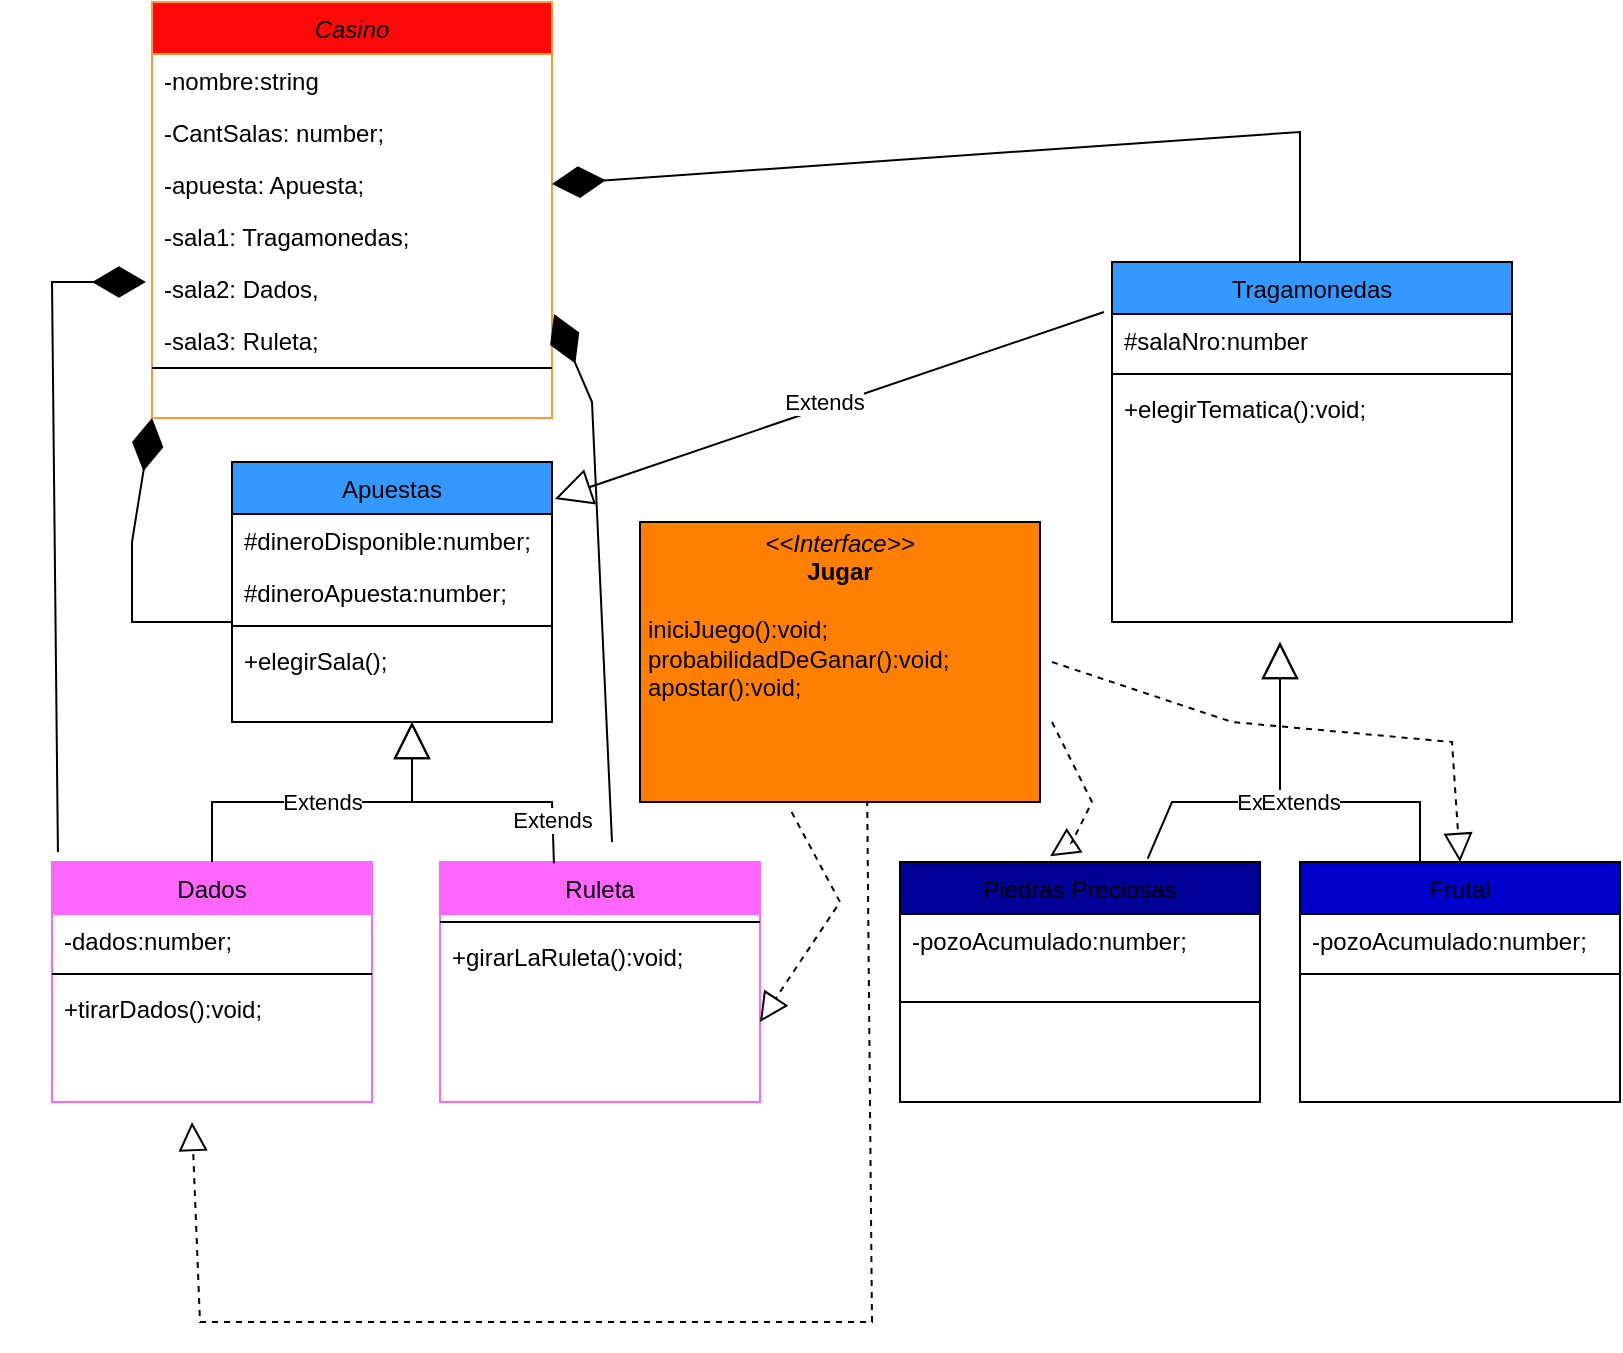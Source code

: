<mxfile>
    <diagram id="C5RBs43oDa-KdzZeNtuy" name="Page-1">
        <mxGraphModel dx="1750" dy="469" grid="1" gridSize="10" guides="1" tooltips="1" connect="1" arrows="1" fold="1" page="1" pageScale="1" pageWidth="827" pageHeight="1169" math="0" shadow="0">
            <root>
                <mxCell id="WIyWlLk6GJQsqaUBKTNV-0"/>
                <mxCell id="WIyWlLk6GJQsqaUBKTNV-1" parent="WIyWlLk6GJQsqaUBKTNV-0"/>
                <mxCell id="zkfFHV4jXpPFQw0GAbJ--0" value="Casino" style="swimlane;fontStyle=2;align=center;verticalAlign=top;childLayout=stackLayout;horizontal=1;startSize=26;horizontalStack=0;resizeParent=1;resizeLast=0;collapsible=1;marginBottom=0;rounded=0;shadow=0;strokeWidth=1;fillColor=#FF0808;strokeColor=#FF9933;" parent="WIyWlLk6GJQsqaUBKTNV-1" vertex="1">
                    <mxGeometry x="70" y="40" width="200" height="208" as="geometry">
                        <mxRectangle x="70" y="40" width="160" height="26" as="alternateBounds"/>
                    </mxGeometry>
                </mxCell>
                <mxCell id="zkfFHV4jXpPFQw0GAbJ--1" value="-nombre:string" style="text;align=left;verticalAlign=top;spacingLeft=4;spacingRight=4;overflow=hidden;rotatable=0;points=[[0,0.5],[1,0.5]];portConstraint=eastwest;" parent="zkfFHV4jXpPFQw0GAbJ--0" vertex="1">
                    <mxGeometry y="26" width="200" height="26" as="geometry"/>
                </mxCell>
                <mxCell id="8" value="-CantSalas: number;" style="text;align=left;verticalAlign=top;spacingLeft=4;spacingRight=4;overflow=hidden;rotatable=0;points=[[0,0.5],[1,0.5]];portConstraint=eastwest;rounded=0;shadow=0;html=0;" parent="zkfFHV4jXpPFQw0GAbJ--0" vertex="1">
                    <mxGeometry y="52" width="200" height="26" as="geometry"/>
                </mxCell>
                <mxCell id="zkfFHV4jXpPFQw0GAbJ--2" value="-apuesta: Apuesta;" style="text;align=left;verticalAlign=top;spacingLeft=4;spacingRight=4;overflow=hidden;rotatable=0;points=[[0,0.5],[1,0.5]];portConstraint=eastwest;rounded=0;shadow=0;html=0;" parent="zkfFHV4jXpPFQw0GAbJ--0" vertex="1">
                    <mxGeometry y="78" width="200" height="26" as="geometry"/>
                </mxCell>
                <mxCell id="zkfFHV4jXpPFQw0GAbJ--3" value="-sala1: Tragamonedas;" style="text;align=left;verticalAlign=top;spacingLeft=4;spacingRight=4;overflow=hidden;rotatable=0;points=[[0,0.5],[1,0.5]];portConstraint=eastwest;rounded=0;shadow=0;html=0;" parent="zkfFHV4jXpPFQw0GAbJ--0" vertex="1">
                    <mxGeometry y="104" width="200" height="26" as="geometry"/>
                </mxCell>
                <mxCell id="zkfFHV4jXpPFQw0GAbJ--5" value="-sala2: Dados," style="text;align=left;verticalAlign=top;spacingLeft=4;spacingRight=4;overflow=hidden;rotatable=0;points=[[0,0.5],[1,0.5]];portConstraint=eastwest;" parent="zkfFHV4jXpPFQw0GAbJ--0" vertex="1">
                    <mxGeometry y="130" width="200" height="26" as="geometry"/>
                </mxCell>
                <mxCell id="oigaB5cfAYWcg9_LqyY1-0" value="-sala3: Ruleta;" style="text;align=left;verticalAlign=top;spacingLeft=4;spacingRight=4;overflow=hidden;rotatable=0;points=[[0,0.5],[1,0.5]];portConstraint=eastwest;" parent="zkfFHV4jXpPFQw0GAbJ--0" vertex="1">
                    <mxGeometry y="156" width="200" height="26" as="geometry"/>
                </mxCell>
                <mxCell id="zkfFHV4jXpPFQw0GAbJ--4" value="" style="line;html=1;strokeWidth=1;align=left;verticalAlign=middle;spacingTop=-1;spacingLeft=3;spacingRight=3;rotatable=0;labelPosition=right;points=[];portConstraint=eastwest;" parent="zkfFHV4jXpPFQw0GAbJ--0" vertex="1">
                    <mxGeometry y="182" width="200" height="2" as="geometry"/>
                </mxCell>
                <mxCell id="5PvWQF0tI-Q7hDr4Qzv_-9" style="edgeStyle=orthogonalEdgeStyle;rounded=0;orthogonalLoop=1;jettySize=auto;html=1;exitX=0.25;exitY=0;exitDx=0;exitDy=0;" parent="WIyWlLk6GJQsqaUBKTNV-1" source="zkfFHV4jXpPFQw0GAbJ--6" edge="1">
                    <mxGeometry relative="1" as="geometry">
                        <mxPoint x="60" y="470" as="targetPoint"/>
                    </mxGeometry>
                </mxCell>
                <mxCell id="zkfFHV4jXpPFQw0GAbJ--6" value="Dados" style="swimlane;fontStyle=0;align=center;verticalAlign=top;childLayout=stackLayout;horizontal=1;startSize=26;horizontalStack=0;resizeParent=1;resizeLast=0;collapsible=1;marginBottom=0;rounded=0;shadow=0;strokeWidth=1;fillColor=#FF66FF;strokeColor=#FF66FF;" parent="WIyWlLk6GJQsqaUBKTNV-1" vertex="1">
                    <mxGeometry x="20" y="470" width="160" height="120" as="geometry">
                        <mxRectangle x="130" y="380" width="160" height="26" as="alternateBounds"/>
                    </mxGeometry>
                </mxCell>
                <mxCell id="zkfFHV4jXpPFQw0GAbJ--11" value="-dados:number;" style="text;align=left;verticalAlign=top;spacingLeft=4;spacingRight=4;overflow=hidden;rotatable=0;points=[[0,0.5],[1,0.5]];portConstraint=eastwest;" parent="zkfFHV4jXpPFQw0GAbJ--6" vertex="1">
                    <mxGeometry y="26" width="160" height="26" as="geometry"/>
                </mxCell>
                <mxCell id="zkfFHV4jXpPFQw0GAbJ--9" value="" style="line;html=1;strokeWidth=1;align=left;verticalAlign=middle;spacingTop=-1;spacingLeft=3;spacingRight=3;rotatable=0;labelPosition=right;points=[];portConstraint=eastwest;" parent="zkfFHV4jXpPFQw0GAbJ--6" vertex="1">
                    <mxGeometry y="52" width="160" height="8" as="geometry"/>
                </mxCell>
                <mxCell id="zkfFHV4jXpPFQw0GAbJ--14" value="+tirarDados():void;" style="text;align=left;verticalAlign=top;spacingLeft=4;spacingRight=4;overflow=hidden;rotatable=0;points=[[0,0.5],[1,0.5]];portConstraint=eastwest;" parent="zkfFHV4jXpPFQw0GAbJ--6" vertex="1">
                    <mxGeometry y="60" width="160" height="26" as="geometry"/>
                </mxCell>
                <mxCell id="zkfFHV4jXpPFQw0GAbJ--17" value="Piedras Preciosas" style="swimlane;fontStyle=0;align=center;verticalAlign=top;childLayout=stackLayout;horizontal=1;startSize=26;horizontalStack=0;resizeParent=1;resizeLast=0;collapsible=1;marginBottom=0;rounded=0;shadow=0;strokeWidth=1;fillColor=#000099;" parent="WIyWlLk6GJQsqaUBKTNV-1" vertex="1">
                    <mxGeometry x="444" y="470" width="180" height="120" as="geometry">
                        <mxRectangle x="550" y="140" width="160" height="26" as="alternateBounds"/>
                    </mxGeometry>
                </mxCell>
                <mxCell id="zkfFHV4jXpPFQw0GAbJ--20" value="-pozoAcumulado:number;" style="text;align=left;verticalAlign=top;spacingLeft=4;spacingRight=4;overflow=hidden;rotatable=0;points=[[0,0.5],[1,0.5]];portConstraint=eastwest;rounded=0;shadow=0;html=0;" parent="zkfFHV4jXpPFQw0GAbJ--17" vertex="1">
                    <mxGeometry y="26" width="180" height="40" as="geometry"/>
                </mxCell>
                <mxCell id="zkfFHV4jXpPFQw0GAbJ--23" value="" style="line;html=1;strokeWidth=1;align=left;verticalAlign=middle;spacingTop=-1;spacingLeft=3;spacingRight=3;rotatable=0;labelPosition=right;points=[];portConstraint=eastwest;" parent="zkfFHV4jXpPFQw0GAbJ--17" vertex="1">
                    <mxGeometry y="66" width="180" height="8" as="geometry"/>
                </mxCell>
                <mxCell id="zkfFHV4jXpPFQw0GAbJ--13" value="Ruleta" style="swimlane;fontStyle=0;align=center;verticalAlign=top;childLayout=stackLayout;horizontal=1;startSize=26;horizontalStack=0;resizeParent=1;resizeLast=0;collapsible=1;marginBottom=0;rounded=0;shadow=0;strokeWidth=1;fillColor=#FF66FF;strokeColor=#FF66FF;" parent="WIyWlLk6GJQsqaUBKTNV-1" vertex="1">
                    <mxGeometry x="214" y="470" width="160" height="120" as="geometry">
                        <mxRectangle x="340" y="380" width="170" height="26" as="alternateBounds"/>
                    </mxGeometry>
                </mxCell>
                <mxCell id="zkfFHV4jXpPFQw0GAbJ--15" value="" style="line;html=1;strokeWidth=1;align=left;verticalAlign=middle;spacingTop=-1;spacingLeft=3;spacingRight=3;rotatable=0;labelPosition=right;points=[];portConstraint=eastwest;" parent="zkfFHV4jXpPFQw0GAbJ--13" vertex="1">
                    <mxGeometry y="26" width="160" height="8" as="geometry"/>
                </mxCell>
                <mxCell id="3" value="+girarLaRuleta():void;" style="text;align=left;verticalAlign=top;spacingLeft=4;spacingRight=4;overflow=hidden;rotatable=0;points=[[0,0.5],[1,0.5]];portConstraint=eastwest;" parent="zkfFHV4jXpPFQw0GAbJ--13" vertex="1">
                    <mxGeometry y="34" width="160" height="26" as="geometry"/>
                </mxCell>
                <mxCell id="oigaB5cfAYWcg9_LqyY1-3" value="Tragamonedas" style="swimlane;fontStyle=0;align=center;verticalAlign=top;childLayout=stackLayout;horizontal=1;startSize=26;horizontalStack=0;resizeParent=1;resizeLast=0;collapsible=1;marginBottom=0;rounded=0;shadow=0;strokeWidth=1;fillColor=#3399FF;" parent="WIyWlLk6GJQsqaUBKTNV-1" vertex="1">
                    <mxGeometry x="550" y="170" width="200" height="180" as="geometry">
                        <mxRectangle x="340" y="380" width="170" height="26" as="alternateBounds"/>
                    </mxGeometry>
                </mxCell>
                <mxCell id="oigaB5cfAYWcg9_LqyY1-4" value="#salaNro:number" style="text;align=left;verticalAlign=top;spacingLeft=4;spacingRight=4;overflow=hidden;rotatable=0;points=[[0,0.5],[1,0.5]];portConstraint=eastwest;" parent="oigaB5cfAYWcg9_LqyY1-3" vertex="1">
                    <mxGeometry y="26" width="200" height="26" as="geometry"/>
                </mxCell>
                <mxCell id="oigaB5cfAYWcg9_LqyY1-5" value="" style="line;html=1;strokeWidth=1;align=left;verticalAlign=middle;spacingTop=-1;spacingLeft=3;spacingRight=3;rotatable=0;labelPosition=right;points=[];portConstraint=eastwest;" parent="oigaB5cfAYWcg9_LqyY1-3" vertex="1">
                    <mxGeometry y="52" width="200" height="8" as="geometry"/>
                </mxCell>
                <mxCell id="5" value="+elegirTematica():void;" style="text;align=left;verticalAlign=top;spacingLeft=4;spacingRight=4;overflow=hidden;rotatable=0;points=[[0,0.5],[1,0.5]];portConstraint=eastwest;" parent="oigaB5cfAYWcg9_LqyY1-3" vertex="1">
                    <mxGeometry y="60" width="200" height="26" as="geometry"/>
                </mxCell>
                <mxCell id="oigaB5cfAYWcg9_LqyY1-10" value="Frutal" style="swimlane;fontStyle=0;align=center;verticalAlign=top;childLayout=stackLayout;horizontal=1;startSize=26;horizontalStack=0;resizeParent=1;resizeLast=0;collapsible=1;marginBottom=0;rounded=0;shadow=0;strokeWidth=1;fillColor=#0000CC;" parent="WIyWlLk6GJQsqaUBKTNV-1" vertex="1">
                    <mxGeometry x="644" y="470" width="160" height="120" as="geometry">
                        <mxRectangle x="550" y="140" width="160" height="26" as="alternateBounds"/>
                    </mxGeometry>
                </mxCell>
                <mxCell id="oigaB5cfAYWcg9_LqyY1-13" value="-pozoAcumulado:number;" style="text;align=left;verticalAlign=top;spacingLeft=4;spacingRight=4;overflow=hidden;rotatable=0;points=[[0,0.5],[1,0.5]];portConstraint=eastwest;rounded=0;shadow=0;html=0;" parent="oigaB5cfAYWcg9_LqyY1-10" vertex="1">
                    <mxGeometry y="26" width="160" height="26" as="geometry"/>
                </mxCell>
                <mxCell id="oigaB5cfAYWcg9_LqyY1-14" value="" style="line;html=1;strokeWidth=1;align=left;verticalAlign=middle;spacingTop=-1;spacingLeft=3;spacingRight=3;rotatable=0;labelPosition=right;points=[];portConstraint=eastwest;" parent="oigaB5cfAYWcg9_LqyY1-10" vertex="1">
                    <mxGeometry y="52" width="160" height="8" as="geometry"/>
                </mxCell>
                <mxCell id="oigaB5cfAYWcg9_LqyY1-31" value="" style="endArrow=diamondThin;endFill=1;endSize=24;html=1;rounded=0;entryX=1;entryY=0.5;entryDx=0;entryDy=0;" parent="WIyWlLk6GJQsqaUBKTNV-1" target="zkfFHV4jXpPFQw0GAbJ--2" edge="1">
                    <mxGeometry width="160" relative="1" as="geometry">
                        <mxPoint x="644" y="170" as="sourcePoint"/>
                        <mxPoint x="514" y="260" as="targetPoint"/>
                        <Array as="points">
                            <mxPoint x="644" y="105"/>
                        </Array>
                    </mxGeometry>
                </mxCell>
                <mxCell id="oigaB5cfAYWcg9_LqyY1-32" value="" style="endArrow=diamondThin;endFill=1;endSize=24;html=1;rounded=0;exitX=0.081;exitY=-0.026;exitDx=0;exitDy=0;exitPerimeter=0;" parent="WIyWlLk6GJQsqaUBKTNV-1" edge="1">
                    <mxGeometry width="160" relative="1" as="geometry">
                        <mxPoint x="22.96" y="465.06" as="sourcePoint"/>
                        <mxPoint x="40" y="180" as="targetPoint"/>
                        <Array as="points">
                            <mxPoint x="20" y="180"/>
                            <mxPoint x="60" y="180"/>
                        </Array>
                    </mxGeometry>
                </mxCell>
                <mxCell id="oigaB5cfAYWcg9_LqyY1-33" value="" style="endArrow=diamondThin;endFill=1;endSize=24;html=1;rounded=0;entryX=1.005;entryY=0;entryDx=0;entryDy=0;entryPerimeter=0;fillColor=#9933FF;" parent="WIyWlLk6GJQsqaUBKTNV-1" target="oigaB5cfAYWcg9_LqyY1-0" edge="1">
                    <mxGeometry width="160" relative="1" as="geometry">
                        <mxPoint x="300" y="460" as="sourcePoint"/>
                        <mxPoint x="280" y="170" as="targetPoint"/>
                        <Array as="points">
                            <mxPoint x="290" y="240"/>
                        </Array>
                    </mxGeometry>
                </mxCell>
                <mxCell id="oigaB5cfAYWcg9_LqyY1-34" value="" style="endArrow=block;dashed=1;endFill=0;endSize=12;html=1;rounded=0;entryX=0.417;entryY=-0.024;entryDx=0;entryDy=0;entryPerimeter=0;" parent="WIyWlLk6GJQsqaUBKTNV-1" target="zkfFHV4jXpPFQw0GAbJ--17" edge="1">
                    <mxGeometry width="160" relative="1" as="geometry">
                        <mxPoint x="520" y="400" as="sourcePoint"/>
                        <mxPoint x="470" y="460" as="targetPoint"/>
                        <Array as="points">
                            <mxPoint x="540" y="440"/>
                            <mxPoint x="530" y="460"/>
                        </Array>
                    </mxGeometry>
                </mxCell>
                <mxCell id="oigaB5cfAYWcg9_LqyY1-35" value="" style="endArrow=block;dashed=1;endFill=0;endSize=12;html=1;rounded=0;exitX=0.379;exitY=1.036;exitDx=0;exitDy=0;exitPerimeter=0;" parent="WIyWlLk6GJQsqaUBKTNV-1" source="oigaB5cfAYWcg9_LqyY1-19" edge="1">
                    <mxGeometry width="160" relative="1" as="geometry">
                        <mxPoint x="314" y="469" as="sourcePoint"/>
                        <mxPoint x="374" y="550" as="targetPoint"/>
                        <Array as="points">
                            <mxPoint x="414" y="490"/>
                        </Array>
                    </mxGeometry>
                </mxCell>
                <mxCell id="oigaB5cfAYWcg9_LqyY1-36" value="" style="endArrow=block;dashed=1;endFill=0;endSize=12;html=1;rounded=0;exitX=0.568;exitY=0.993;exitDx=0;exitDy=0;exitPerimeter=0;" parent="WIyWlLk6GJQsqaUBKTNV-1" source="oigaB5cfAYWcg9_LqyY1-19" edge="1">
                    <mxGeometry width="160" relative="1" as="geometry">
                        <mxPoint x="444" y="450" as="sourcePoint"/>
                        <mxPoint x="90" y="600" as="targetPoint"/>
                        <Array as="points">
                            <mxPoint x="430" y="700"/>
                            <mxPoint x="94" y="700"/>
                        </Array>
                    </mxGeometry>
                </mxCell>
                <mxCell id="oigaB5cfAYWcg9_LqyY1-37" value="Extends" style="endArrow=block;endSize=16;endFill=0;html=1;rounded=0;exitX=0.688;exitY=-0.014;exitDx=0;exitDy=0;exitPerimeter=0;" parent="WIyWlLk6GJQsqaUBKTNV-1" source="zkfFHV4jXpPFQw0GAbJ--17" edge="1">
                    <mxGeometry width="160" relative="1" as="geometry">
                        <mxPoint x="564" y="450" as="sourcePoint"/>
                        <mxPoint x="634" y="360" as="targetPoint"/>
                        <Array as="points">
                            <mxPoint x="580" y="440"/>
                            <mxPoint x="634" y="440"/>
                        </Array>
                    </mxGeometry>
                </mxCell>
                <mxCell id="oigaB5cfAYWcg9_LqyY1-38" value="Extends" style="endArrow=block;endSize=16;endFill=0;html=1;rounded=0;" parent="WIyWlLk6GJQsqaUBKTNV-1" edge="1">
                    <mxGeometry width="160" relative="1" as="geometry">
                        <mxPoint x="704" y="470" as="sourcePoint"/>
                        <mxPoint x="634" y="360" as="targetPoint"/>
                        <Array as="points">
                            <mxPoint x="704" y="440"/>
                            <mxPoint x="634" y="440"/>
                        </Array>
                    </mxGeometry>
                </mxCell>
                <mxCell id="5PvWQF0tI-Q7hDr4Qzv_-10" value="Apuestas" style="swimlane;fontStyle=0;align=center;verticalAlign=top;childLayout=stackLayout;horizontal=1;startSize=26;horizontalStack=0;resizeParent=1;resizeLast=0;collapsible=1;marginBottom=0;rounded=0;shadow=0;strokeWidth=1;fillColor=#3399FF;" parent="WIyWlLk6GJQsqaUBKTNV-1" vertex="1">
                    <mxGeometry x="110" y="270" width="160" height="130" as="geometry">
                        <mxRectangle x="130" y="380" width="160" height="26" as="alternateBounds"/>
                    </mxGeometry>
                </mxCell>
                <mxCell id="5PvWQF0tI-Q7hDr4Qzv_-11" value="#dineroDisponible:number;" style="text;align=left;verticalAlign=top;spacingLeft=4;spacingRight=4;overflow=hidden;rotatable=0;points=[[0,0.5],[1,0.5]];portConstraint=eastwest;" parent="5PvWQF0tI-Q7hDr4Qzv_-10" vertex="1">
                    <mxGeometry y="26" width="160" height="26" as="geometry"/>
                </mxCell>
                <mxCell id="5PvWQF0tI-Q7hDr4Qzv_-12" value="#dineroApuesta:number;" style="text;align=left;verticalAlign=top;spacingLeft=4;spacingRight=4;overflow=hidden;rotatable=0;points=[[0,0.5],[1,0.5]];portConstraint=eastwest;" parent="5PvWQF0tI-Q7hDr4Qzv_-10" vertex="1">
                    <mxGeometry y="52" width="160" height="26" as="geometry"/>
                </mxCell>
                <mxCell id="5PvWQF0tI-Q7hDr4Qzv_-15" value="" style="line;html=1;strokeWidth=1;align=left;verticalAlign=middle;spacingTop=-1;spacingLeft=3;spacingRight=3;rotatable=0;labelPosition=right;points=[];portConstraint=eastwest;" parent="5PvWQF0tI-Q7hDr4Qzv_-10" vertex="1">
                    <mxGeometry y="78" width="160" height="8" as="geometry"/>
                </mxCell>
                <mxCell id="oigaB5cfAYWcg9_LqyY1-1" value="+elegirSala();" style="text;align=left;verticalAlign=top;spacingLeft=4;spacingRight=4;overflow=hidden;rotatable=0;points=[[0,0.5],[1,0.5]];portConstraint=eastwest;" parent="5PvWQF0tI-Q7hDr4Qzv_-10" vertex="1">
                    <mxGeometry y="86" width="160" height="26" as="geometry"/>
                </mxCell>
                <mxCell id="5PvWQF0tI-Q7hDr4Qzv_-17" value="Extends" style="endArrow=block;endSize=16;endFill=0;html=1;rounded=0;exitX=-0.02;exitY=-0.038;exitDx=0;exitDy=0;exitPerimeter=0;entryX=1.009;entryY=0.142;entryDx=0;entryDy=0;entryPerimeter=0;" parent="WIyWlLk6GJQsqaUBKTNV-1" source="oigaB5cfAYWcg9_LqyY1-4" target="5PvWQF0tI-Q7hDr4Qzv_-10" edge="1">
                    <mxGeometry x="0.014" y="-3" width="160" relative="1" as="geometry">
                        <mxPoint x="334" y="218" as="sourcePoint"/>
                        <mxPoint x="280" y="290" as="targetPoint"/>
                        <mxPoint as="offset"/>
                    </mxGeometry>
                </mxCell>
                <mxCell id="5PvWQF0tI-Q7hDr4Qzv_-18" value="Extends" style="endArrow=block;endSize=16;endFill=0;html=1;rounded=0;exitX=0.5;exitY=0;exitDx=0;exitDy=0;" parent="WIyWlLk6GJQsqaUBKTNV-1" source="zkfFHV4jXpPFQw0GAbJ--6" edge="1">
                    <mxGeometry width="160" relative="1" as="geometry">
                        <mxPoint x="70" y="430" as="sourcePoint"/>
                        <mxPoint x="200" y="400" as="targetPoint"/>
                        <Array as="points">
                            <mxPoint x="100" y="440"/>
                            <mxPoint x="200" y="440"/>
                        </Array>
                    </mxGeometry>
                </mxCell>
                <mxCell id="5PvWQF0tI-Q7hDr4Qzv_-19" value="Extends" style="endArrow=block;endSize=16;endFill=0;html=1;rounded=0;exitX=0.356;exitY=0.005;exitDx=0;exitDy=0;exitPerimeter=0;" parent="WIyWlLk6GJQsqaUBKTNV-1" source="zkfFHV4jXpPFQw0GAbJ--13" edge="1">
                    <mxGeometry x="-0.692" width="160" relative="1" as="geometry">
                        <mxPoint x="270" y="460" as="sourcePoint"/>
                        <mxPoint x="200" y="400" as="targetPoint"/>
                        <Array as="points">
                            <mxPoint x="270" y="440"/>
                            <mxPoint x="200" y="440"/>
                        </Array>
                        <mxPoint as="offset"/>
                    </mxGeometry>
                </mxCell>
                <mxCell id="oigaB5cfAYWcg9_LqyY1-19" value="&lt;p style=&quot;margin:0px;margin-top:4px;text-align:center;&quot;&gt;&lt;i&gt;&amp;lt;&amp;lt;Interface&amp;gt;&amp;gt;&lt;/i&gt;&lt;br&gt;&lt;b&gt;Jugar&lt;/b&gt;&lt;/p&gt;&lt;p style=&quot;margin:0px;margin-left:4px;&quot;&gt;&lt;br&gt;&lt;/p&gt;&lt;p style=&quot;margin:0px;margin-left:4px;&quot;&gt;iniciJuego():void;&lt;/p&gt;&lt;p style=&quot;margin:0px;margin-left:4px;&quot;&gt;&lt;span style=&quot;background-color: initial;&quot;&gt;probabilidadDeGanar():void;&lt;/span&gt;&lt;br&gt;&lt;/p&gt;&lt;p style=&quot;margin:0px;margin-left:4px;&quot;&gt;apostar():void;&lt;/p&gt;" style="verticalAlign=top;align=left;overflow=fill;fontSize=12;fontFamily=Helvetica;html=1;whiteSpace=wrap;fillColor=#FF8000;" parent="WIyWlLk6GJQsqaUBKTNV-1" vertex="1">
                    <mxGeometry x="314" y="300" width="200" height="140" as="geometry"/>
                </mxCell>
                <mxCell id="9" value="" style="endArrow=diamondThin;endFill=1;endSize=24;html=1;rounded=0;exitX=0;exitY=-0.231;exitDx=0;exitDy=0;exitPerimeter=0;entryX=0;entryY=1;entryDx=0;entryDy=0;" parent="WIyWlLk6GJQsqaUBKTNV-1" source="oigaB5cfAYWcg9_LqyY1-1" target="zkfFHV4jXpPFQw0GAbJ--0" edge="1">
                    <mxGeometry width="160" relative="1" as="geometry">
                        <mxPoint x="50" y="365.06" as="sourcePoint"/>
                        <mxPoint x="60" y="250" as="targetPoint"/>
                        <Array as="points">
                            <mxPoint x="60" y="350"/>
                            <mxPoint x="60" y="310"/>
                        </Array>
                    </mxGeometry>
                </mxCell>
                <mxCell id="10" value="" style="endArrow=block;dashed=1;endFill=0;endSize=12;html=1;rounded=0;entryX=0.5;entryY=0;entryDx=0;entryDy=0;" parent="WIyWlLk6GJQsqaUBKTNV-1" target="oigaB5cfAYWcg9_LqyY1-10" edge="1">
                    <mxGeometry width="160" relative="1" as="geometry">
                        <mxPoint x="520" y="370" as="sourcePoint"/>
                        <mxPoint x="680" y="460" as="targetPoint"/>
                        <Array as="points">
                            <mxPoint x="610" y="400"/>
                            <mxPoint x="720" y="410"/>
                        </Array>
                    </mxGeometry>
                </mxCell>
            </root>
        </mxGraphModel>
    </diagram>
</mxfile>